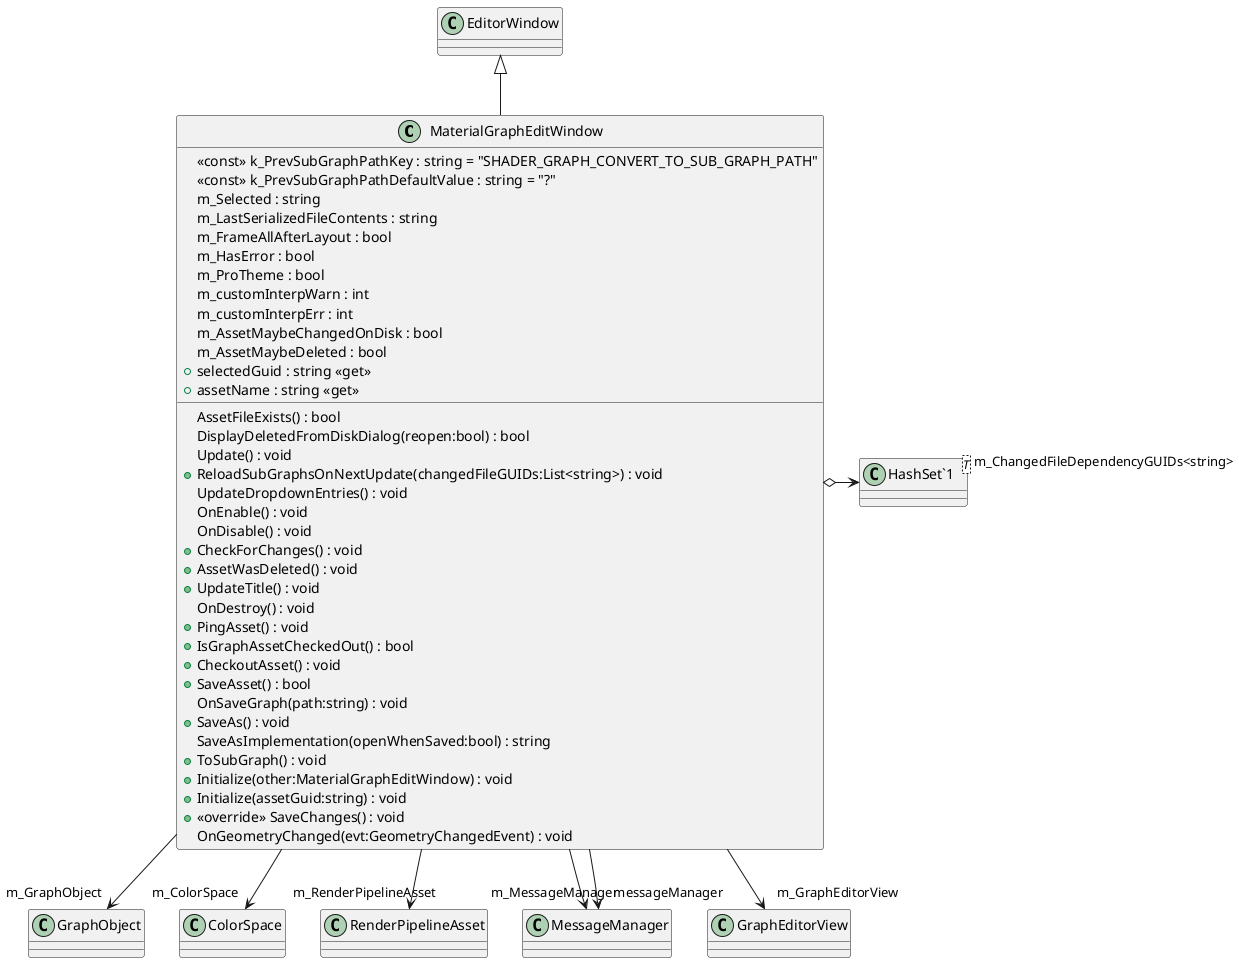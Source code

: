 @startuml
class MaterialGraphEditWindow {
    <<const>> k_PrevSubGraphPathKey : string = "SHADER_GRAPH_CONVERT_TO_SUB_GRAPH_PATH"
    <<const>> k_PrevSubGraphPathDefaultValue : string = "?"
    m_Selected : string
    m_LastSerializedFileContents : string
    m_FrameAllAfterLayout : bool
    m_HasError : bool
    m_ProTheme : bool
    m_customInterpWarn : int
    m_customInterpErr : int
    m_AssetMaybeChangedOnDisk : bool
    m_AssetMaybeDeleted : bool
    + selectedGuid : string <<get>>
    + assetName : string <<get>>
    AssetFileExists() : bool
    DisplayDeletedFromDiskDialog(reopen:bool) : bool
    Update() : void
    + ReloadSubGraphsOnNextUpdate(changedFileGUIDs:List<string>) : void
    UpdateDropdownEntries() : void
    OnEnable() : void
    OnDisable() : void
    + CheckForChanges() : void
    + AssetWasDeleted() : void
    + UpdateTitle() : void
    OnDestroy() : void
    + PingAsset() : void
    + IsGraphAssetCheckedOut() : bool
    + CheckoutAsset() : void
    + SaveAsset() : bool
    OnSaveGraph(path:string) : void
    + SaveAs() : void
    SaveAsImplementation(openWhenSaved:bool) : string
    + ToSubGraph() : void
    + Initialize(other:MaterialGraphEditWindow) : void
    + Initialize(assetGuid:string) : void
    + <<override>> SaveChanges() : void
    OnGeometryChanged(evt:GeometryChangedEvent) : void
}
class "HashSet`1"<T> {
}
EditorWindow <|-- MaterialGraphEditWindow
MaterialGraphEditWindow --> "m_GraphObject" GraphObject
MaterialGraphEditWindow o-> "m_ChangedFileDependencyGUIDs<string>" "HashSet`1"
MaterialGraphEditWindow --> "m_ColorSpace" ColorSpace
MaterialGraphEditWindow --> "m_RenderPipelineAsset" RenderPipelineAsset
MaterialGraphEditWindow --> "m_MessageManager" MessageManager
MaterialGraphEditWindow --> "messageManager" MessageManager
MaterialGraphEditWindow --> "m_GraphEditorView" GraphEditorView
@enduml
